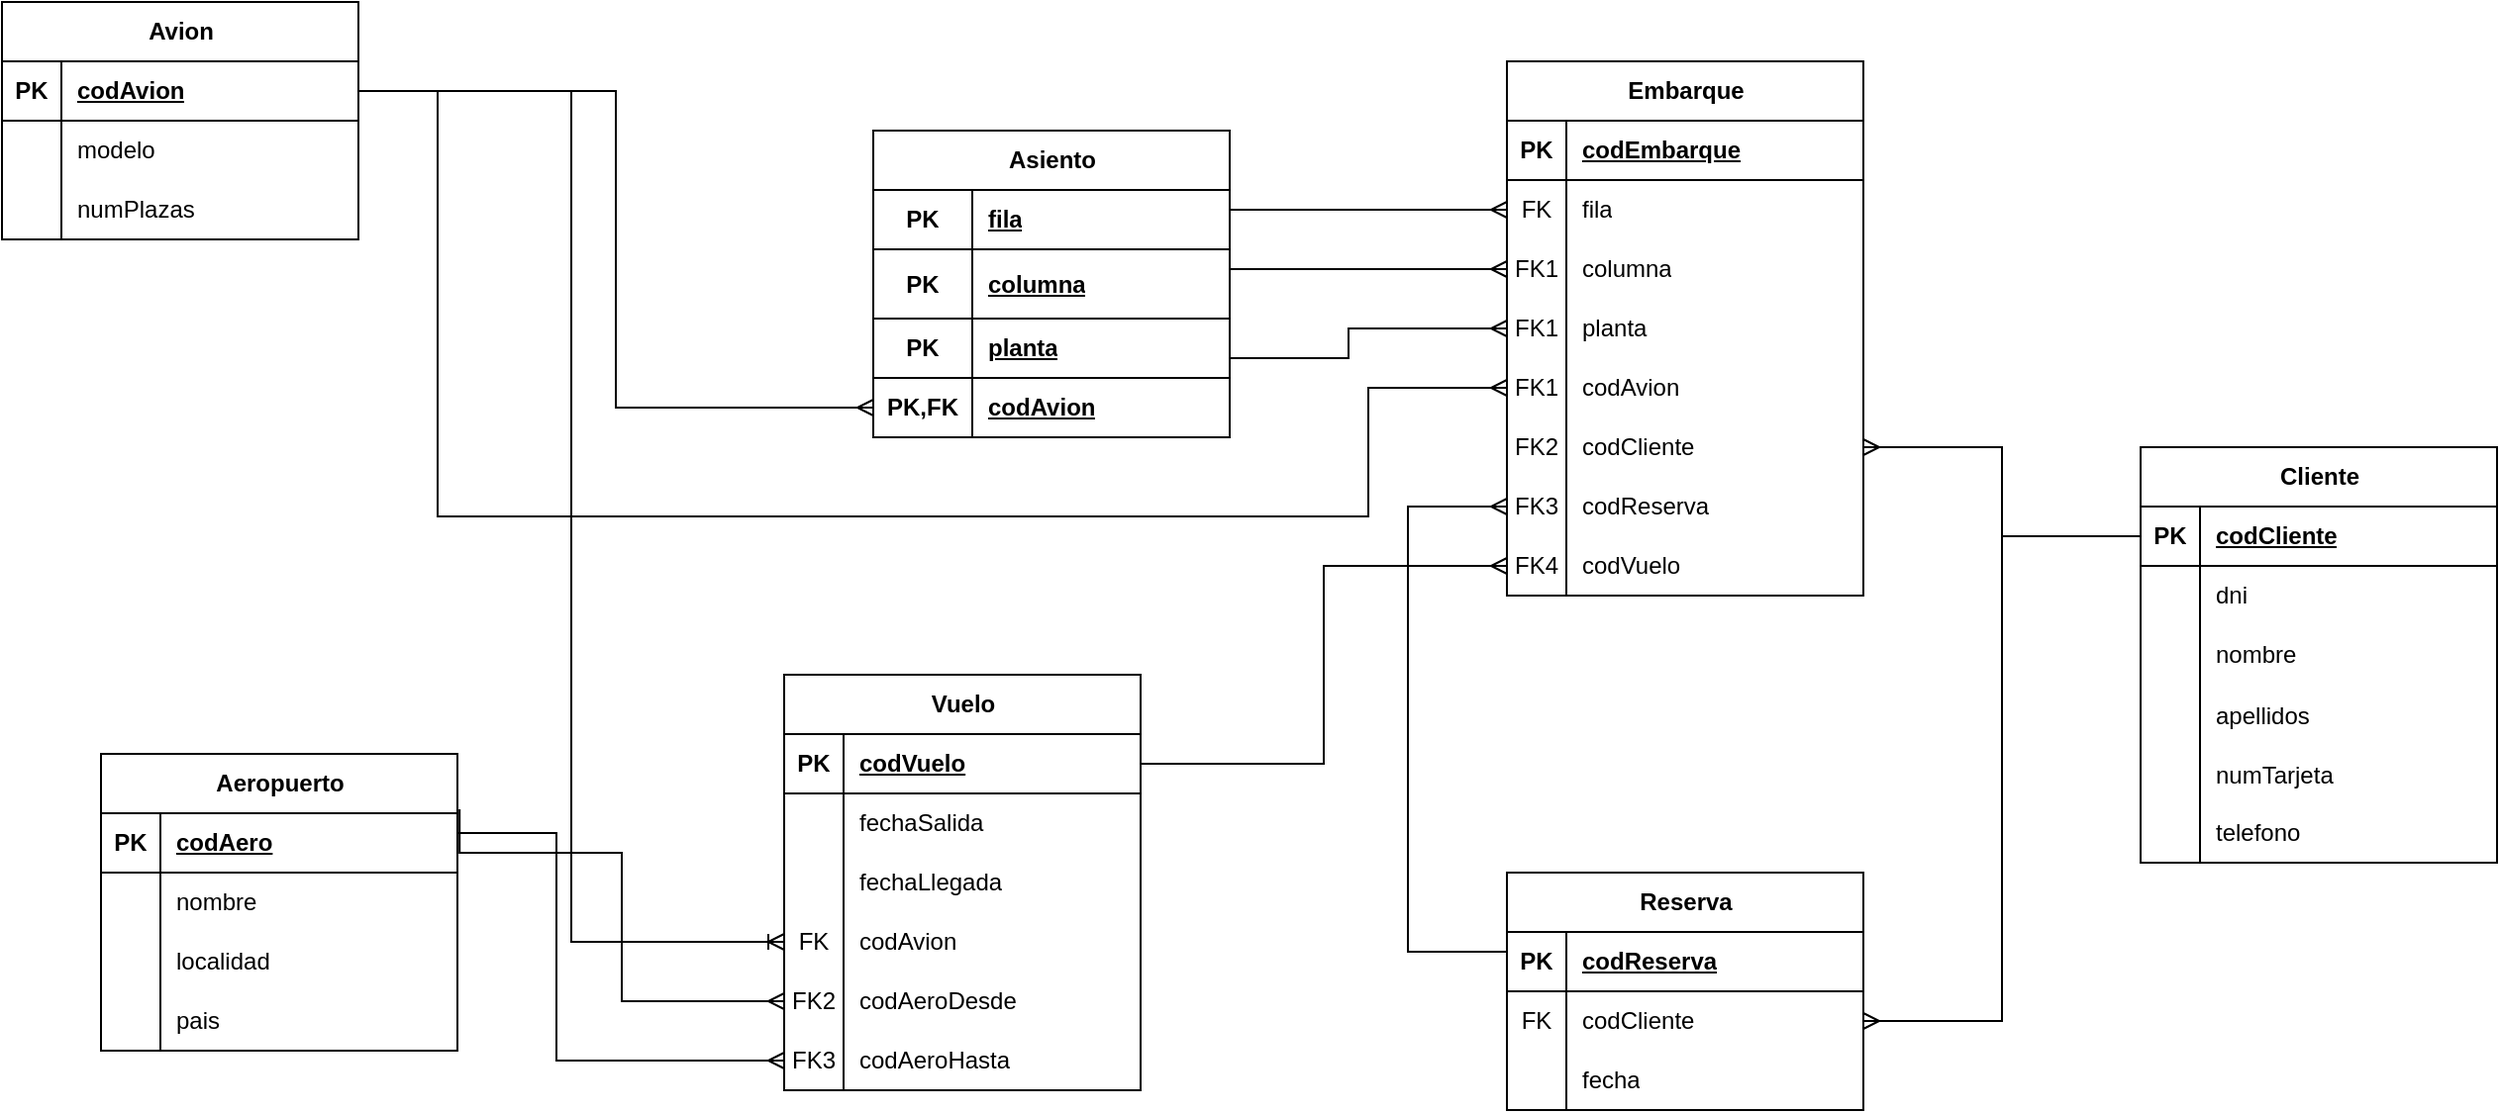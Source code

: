 <mxfile version="22.1.21" type="device">
  <diagram id="R2lEEEUBdFMjLlhIrx00" name="Page-1">
    <mxGraphModel dx="1434" dy="884" grid="1" gridSize="10" guides="1" tooltips="1" connect="1" arrows="1" fold="1" page="1" pageScale="1" pageWidth="850" pageHeight="1100" math="0" shadow="0" extFonts="Permanent Marker^https://fonts.googleapis.com/css?family=Permanent+Marker">
      <root>
        <mxCell id="0" />
        <mxCell id="1" parent="0" />
        <mxCell id="_jDrrv5ACnxJW3RWWYID-1" value="Avion" style="shape=table;startSize=30;container=1;collapsible=1;childLayout=tableLayout;fixedRows=1;rowLines=0;fontStyle=1;align=center;resizeLast=1;html=1;" parent="1" vertex="1">
          <mxGeometry x="30" y="80" width="180" height="120" as="geometry" />
        </mxCell>
        <mxCell id="_jDrrv5ACnxJW3RWWYID-2" value="" style="shape=tableRow;horizontal=0;startSize=0;swimlaneHead=0;swimlaneBody=0;fillColor=none;collapsible=0;dropTarget=0;points=[[0,0.5],[1,0.5]];portConstraint=eastwest;top=0;left=0;right=0;bottom=1;" parent="_jDrrv5ACnxJW3RWWYID-1" vertex="1">
          <mxGeometry y="30" width="180" height="30" as="geometry" />
        </mxCell>
        <mxCell id="_jDrrv5ACnxJW3RWWYID-3" value="PK" style="shape=partialRectangle;connectable=0;fillColor=none;top=0;left=0;bottom=0;right=0;fontStyle=1;overflow=hidden;whiteSpace=wrap;html=1;" parent="_jDrrv5ACnxJW3RWWYID-2" vertex="1">
          <mxGeometry width="30" height="30" as="geometry">
            <mxRectangle width="30" height="30" as="alternateBounds" />
          </mxGeometry>
        </mxCell>
        <mxCell id="_jDrrv5ACnxJW3RWWYID-4" value="codAvion" style="shape=partialRectangle;connectable=0;fillColor=none;top=0;left=0;bottom=0;right=0;align=left;spacingLeft=6;fontStyle=5;overflow=hidden;whiteSpace=wrap;html=1;" parent="_jDrrv5ACnxJW3RWWYID-2" vertex="1">
          <mxGeometry x="30" width="150" height="30" as="geometry">
            <mxRectangle width="150" height="30" as="alternateBounds" />
          </mxGeometry>
        </mxCell>
        <mxCell id="_jDrrv5ACnxJW3RWWYID-5" value="" style="shape=tableRow;horizontal=0;startSize=0;swimlaneHead=0;swimlaneBody=0;fillColor=none;collapsible=0;dropTarget=0;points=[[0,0.5],[1,0.5]];portConstraint=eastwest;top=0;left=0;right=0;bottom=0;" parent="_jDrrv5ACnxJW3RWWYID-1" vertex="1">
          <mxGeometry y="60" width="180" height="30" as="geometry" />
        </mxCell>
        <mxCell id="_jDrrv5ACnxJW3RWWYID-6" value="" style="shape=partialRectangle;connectable=0;fillColor=none;top=0;left=0;bottom=0;right=0;editable=1;overflow=hidden;whiteSpace=wrap;html=1;" parent="_jDrrv5ACnxJW3RWWYID-5" vertex="1">
          <mxGeometry width="30" height="30" as="geometry">
            <mxRectangle width="30" height="30" as="alternateBounds" />
          </mxGeometry>
        </mxCell>
        <mxCell id="_jDrrv5ACnxJW3RWWYID-7" value="modelo" style="shape=partialRectangle;connectable=0;fillColor=none;top=0;left=0;bottom=0;right=0;align=left;spacingLeft=6;overflow=hidden;whiteSpace=wrap;html=1;" parent="_jDrrv5ACnxJW3RWWYID-5" vertex="1">
          <mxGeometry x="30" width="150" height="30" as="geometry">
            <mxRectangle width="150" height="30" as="alternateBounds" />
          </mxGeometry>
        </mxCell>
        <mxCell id="_jDrrv5ACnxJW3RWWYID-8" value="" style="shape=tableRow;horizontal=0;startSize=0;swimlaneHead=0;swimlaneBody=0;fillColor=none;collapsible=0;dropTarget=0;points=[[0,0.5],[1,0.5]];portConstraint=eastwest;top=0;left=0;right=0;bottom=0;" parent="_jDrrv5ACnxJW3RWWYID-1" vertex="1">
          <mxGeometry y="90" width="180" height="30" as="geometry" />
        </mxCell>
        <mxCell id="_jDrrv5ACnxJW3RWWYID-9" value="" style="shape=partialRectangle;connectable=0;fillColor=none;top=0;left=0;bottom=0;right=0;editable=1;overflow=hidden;whiteSpace=wrap;html=1;" parent="_jDrrv5ACnxJW3RWWYID-8" vertex="1">
          <mxGeometry width="30" height="30" as="geometry">
            <mxRectangle width="30" height="30" as="alternateBounds" />
          </mxGeometry>
        </mxCell>
        <mxCell id="_jDrrv5ACnxJW3RWWYID-10" value="numPlazas" style="shape=partialRectangle;connectable=0;fillColor=none;top=0;left=0;bottom=0;right=0;align=left;spacingLeft=6;overflow=hidden;whiteSpace=wrap;html=1;" parent="_jDrrv5ACnxJW3RWWYID-8" vertex="1">
          <mxGeometry x="30" width="150" height="30" as="geometry">
            <mxRectangle width="150" height="30" as="alternateBounds" />
          </mxGeometry>
        </mxCell>
        <mxCell id="_jDrrv5ACnxJW3RWWYID-14" value="Asiento" style="shape=table;startSize=30;container=1;collapsible=1;childLayout=tableLayout;fixedRows=1;rowLines=0;fontStyle=1;align=center;resizeLast=1;html=1;" parent="1" vertex="1">
          <mxGeometry x="470" y="145" width="180" height="155" as="geometry" />
        </mxCell>
        <mxCell id="_jDrrv5ACnxJW3RWWYID-15" value="" style="shape=tableRow;horizontal=0;startSize=0;swimlaneHead=0;swimlaneBody=0;fillColor=none;collapsible=0;dropTarget=0;points=[[0,0.5],[1,0.5]];portConstraint=eastwest;top=0;left=0;right=0;bottom=1;" parent="_jDrrv5ACnxJW3RWWYID-14" vertex="1">
          <mxGeometry y="30" width="180" height="30" as="geometry" />
        </mxCell>
        <mxCell id="_jDrrv5ACnxJW3RWWYID-16" value="PK" style="shape=partialRectangle;connectable=0;fillColor=none;top=0;left=0;bottom=0;right=0;fontStyle=1;overflow=hidden;whiteSpace=wrap;html=1;" parent="_jDrrv5ACnxJW3RWWYID-15" vertex="1">
          <mxGeometry width="50" height="30" as="geometry">
            <mxRectangle width="50" height="30" as="alternateBounds" />
          </mxGeometry>
        </mxCell>
        <mxCell id="_jDrrv5ACnxJW3RWWYID-17" value="fila" style="shape=partialRectangle;connectable=0;fillColor=none;top=0;left=0;bottom=0;right=0;align=left;spacingLeft=6;fontStyle=5;overflow=hidden;whiteSpace=wrap;html=1;" parent="_jDrrv5ACnxJW3RWWYID-15" vertex="1">
          <mxGeometry x="50" width="130" height="30" as="geometry">
            <mxRectangle width="130" height="30" as="alternateBounds" />
          </mxGeometry>
        </mxCell>
        <mxCell id="_jDrrv5ACnxJW3RWWYID-27" value="" style="shape=tableRow;horizontal=0;startSize=0;swimlaneHead=0;swimlaneBody=0;fillColor=none;collapsible=0;dropTarget=0;points=[[0,0.5],[1,0.5]];portConstraint=eastwest;top=0;left=0;right=0;bottom=1;" parent="_jDrrv5ACnxJW3RWWYID-14" vertex="1">
          <mxGeometry y="60" width="180" height="35" as="geometry" />
        </mxCell>
        <mxCell id="_jDrrv5ACnxJW3RWWYID-28" value="PK" style="shape=partialRectangle;connectable=0;fillColor=none;top=0;left=0;bottom=0;right=0;fontStyle=1;overflow=hidden;whiteSpace=wrap;html=1;" parent="_jDrrv5ACnxJW3RWWYID-27" vertex="1">
          <mxGeometry width="50" height="35" as="geometry">
            <mxRectangle width="50" height="35" as="alternateBounds" />
          </mxGeometry>
        </mxCell>
        <mxCell id="_jDrrv5ACnxJW3RWWYID-29" value="columna" style="shape=partialRectangle;connectable=0;fillColor=none;top=0;left=0;bottom=0;right=0;align=left;spacingLeft=6;fontStyle=5;overflow=hidden;whiteSpace=wrap;html=1;" parent="_jDrrv5ACnxJW3RWWYID-27" vertex="1">
          <mxGeometry x="50" width="130" height="35" as="geometry">
            <mxRectangle width="130" height="35" as="alternateBounds" />
          </mxGeometry>
        </mxCell>
        <mxCell id="_jDrrv5ACnxJW3RWWYID-30" value="" style="shape=tableRow;horizontal=0;startSize=0;swimlaneHead=0;swimlaneBody=0;fillColor=none;collapsible=0;dropTarget=0;points=[[0,0.5],[1,0.5]];portConstraint=eastwest;top=0;left=0;right=0;bottom=1;" parent="_jDrrv5ACnxJW3RWWYID-14" vertex="1">
          <mxGeometry y="95" width="180" height="30" as="geometry" />
        </mxCell>
        <mxCell id="_jDrrv5ACnxJW3RWWYID-31" value="PK" style="shape=partialRectangle;connectable=0;fillColor=none;top=0;left=0;bottom=0;right=0;fontStyle=1;overflow=hidden;whiteSpace=wrap;html=1;" parent="_jDrrv5ACnxJW3RWWYID-30" vertex="1">
          <mxGeometry width="50" height="30" as="geometry">
            <mxRectangle width="50" height="30" as="alternateBounds" />
          </mxGeometry>
        </mxCell>
        <mxCell id="_jDrrv5ACnxJW3RWWYID-32" value="planta" style="shape=partialRectangle;connectable=0;fillColor=none;top=0;left=0;bottom=0;right=0;align=left;spacingLeft=6;fontStyle=5;overflow=hidden;whiteSpace=wrap;html=1;" parent="_jDrrv5ACnxJW3RWWYID-30" vertex="1">
          <mxGeometry x="50" width="130" height="30" as="geometry">
            <mxRectangle width="130" height="30" as="alternateBounds" />
          </mxGeometry>
        </mxCell>
        <mxCell id="_jDrrv5ACnxJW3RWWYID-33" value="" style="shape=tableRow;horizontal=0;startSize=0;swimlaneHead=0;swimlaneBody=0;fillColor=none;collapsible=0;dropTarget=0;points=[[0,0.5],[1,0.5]];portConstraint=eastwest;top=0;left=0;right=0;bottom=0;" parent="_jDrrv5ACnxJW3RWWYID-14" vertex="1">
          <mxGeometry y="125" width="180" height="30" as="geometry" />
        </mxCell>
        <mxCell id="_jDrrv5ACnxJW3RWWYID-34" value="&lt;b&gt;PK,FK&lt;/b&gt;" style="shape=partialRectangle;connectable=0;fillColor=none;top=0;left=0;bottom=0;right=0;fontStyle=0;overflow=hidden;whiteSpace=wrap;html=1;" parent="_jDrrv5ACnxJW3RWWYID-33" vertex="1">
          <mxGeometry width="50" height="30" as="geometry">
            <mxRectangle width="50" height="30" as="alternateBounds" />
          </mxGeometry>
        </mxCell>
        <mxCell id="_jDrrv5ACnxJW3RWWYID-35" value="&lt;b&gt;&lt;u&gt;codAvion&lt;/u&gt;&lt;/b&gt;" style="shape=partialRectangle;connectable=0;fillColor=none;top=0;left=0;bottom=0;right=0;align=left;spacingLeft=6;fontStyle=0;overflow=hidden;whiteSpace=wrap;html=1;" parent="_jDrrv5ACnxJW3RWWYID-33" vertex="1">
          <mxGeometry x="50" width="130" height="30" as="geometry">
            <mxRectangle width="130" height="30" as="alternateBounds" />
          </mxGeometry>
        </mxCell>
        <mxCell id="_jDrrv5ACnxJW3RWWYID-36" value="" style="edgeStyle=orthogonalEdgeStyle;fontSize=12;html=1;endArrow=ERmany;rounded=0;entryX=0;entryY=0.5;entryDx=0;entryDy=0;endFill=0;" parent="1" source="_jDrrv5ACnxJW3RWWYID-2" target="_jDrrv5ACnxJW3RWWYID-33" edge="1">
          <mxGeometry width="100" height="100" relative="1" as="geometry">
            <mxPoint x="280" y="330" as="sourcePoint" />
            <mxPoint x="380" y="230" as="targetPoint" />
          </mxGeometry>
        </mxCell>
        <mxCell id="_jDrrv5ACnxJW3RWWYID-37" value="Embarque" style="shape=table;startSize=30;container=1;collapsible=1;childLayout=tableLayout;fixedRows=1;rowLines=0;fontStyle=1;align=center;resizeLast=1;html=1;" parent="1" vertex="1">
          <mxGeometry x="790" y="110" width="180" height="270" as="geometry" />
        </mxCell>
        <mxCell id="_jDrrv5ACnxJW3RWWYID-38" value="" style="shape=tableRow;horizontal=0;startSize=0;swimlaneHead=0;swimlaneBody=0;fillColor=none;collapsible=0;dropTarget=0;points=[[0,0.5],[1,0.5]];portConstraint=eastwest;top=0;left=0;right=0;bottom=1;" parent="_jDrrv5ACnxJW3RWWYID-37" vertex="1">
          <mxGeometry y="30" width="180" height="30" as="geometry" />
        </mxCell>
        <mxCell id="_jDrrv5ACnxJW3RWWYID-39" value="PK" style="shape=partialRectangle;connectable=0;fillColor=none;top=0;left=0;bottom=0;right=0;fontStyle=1;overflow=hidden;whiteSpace=wrap;html=1;" parent="_jDrrv5ACnxJW3RWWYID-38" vertex="1">
          <mxGeometry width="30" height="30" as="geometry">
            <mxRectangle width="30" height="30" as="alternateBounds" />
          </mxGeometry>
        </mxCell>
        <mxCell id="_jDrrv5ACnxJW3RWWYID-40" value="codEmbarque" style="shape=partialRectangle;connectable=0;fillColor=none;top=0;left=0;bottom=0;right=0;align=left;spacingLeft=6;fontStyle=5;overflow=hidden;whiteSpace=wrap;html=1;" parent="_jDrrv5ACnxJW3RWWYID-38" vertex="1">
          <mxGeometry x="30" width="150" height="30" as="geometry">
            <mxRectangle width="150" height="30" as="alternateBounds" />
          </mxGeometry>
        </mxCell>
        <mxCell id="_jDrrv5ACnxJW3RWWYID-50" value="" style="shape=tableRow;horizontal=0;startSize=0;swimlaneHead=0;swimlaneBody=0;fillColor=none;collapsible=0;dropTarget=0;points=[[0,0.5],[1,0.5]];portConstraint=eastwest;top=0;left=0;right=0;bottom=0;" parent="_jDrrv5ACnxJW3RWWYID-37" vertex="1">
          <mxGeometry y="60" width="180" height="30" as="geometry" />
        </mxCell>
        <mxCell id="_jDrrv5ACnxJW3RWWYID-51" value="FK" style="shape=partialRectangle;connectable=0;fillColor=none;top=0;left=0;bottom=0;right=0;fontStyle=0;overflow=hidden;whiteSpace=wrap;html=1;" parent="_jDrrv5ACnxJW3RWWYID-50" vertex="1">
          <mxGeometry width="30" height="30" as="geometry">
            <mxRectangle width="30" height="30" as="alternateBounds" />
          </mxGeometry>
        </mxCell>
        <mxCell id="_jDrrv5ACnxJW3RWWYID-52" value="fila" style="shape=partialRectangle;connectable=0;fillColor=none;top=0;left=0;bottom=0;right=0;align=left;spacingLeft=6;fontStyle=0;overflow=hidden;whiteSpace=wrap;html=1;" parent="_jDrrv5ACnxJW3RWWYID-50" vertex="1">
          <mxGeometry x="30" width="150" height="30" as="geometry">
            <mxRectangle width="150" height="30" as="alternateBounds" />
          </mxGeometry>
        </mxCell>
        <mxCell id="_jDrrv5ACnxJW3RWWYID-53" value="" style="shape=tableRow;horizontal=0;startSize=0;swimlaneHead=0;swimlaneBody=0;fillColor=none;collapsible=0;dropTarget=0;points=[[0,0.5],[1,0.5]];portConstraint=eastwest;top=0;left=0;right=0;bottom=0;" parent="_jDrrv5ACnxJW3RWWYID-37" vertex="1">
          <mxGeometry y="90" width="180" height="30" as="geometry" />
        </mxCell>
        <mxCell id="_jDrrv5ACnxJW3RWWYID-54" value="FK1" style="shape=partialRectangle;connectable=0;fillColor=none;top=0;left=0;bottom=0;right=0;fontStyle=0;overflow=hidden;whiteSpace=wrap;html=1;" parent="_jDrrv5ACnxJW3RWWYID-53" vertex="1">
          <mxGeometry width="30" height="30" as="geometry">
            <mxRectangle width="30" height="30" as="alternateBounds" />
          </mxGeometry>
        </mxCell>
        <mxCell id="_jDrrv5ACnxJW3RWWYID-55" value="columna" style="shape=partialRectangle;connectable=0;fillColor=none;top=0;left=0;bottom=0;right=0;align=left;spacingLeft=6;fontStyle=0;overflow=hidden;whiteSpace=wrap;html=1;" parent="_jDrrv5ACnxJW3RWWYID-53" vertex="1">
          <mxGeometry x="30" width="150" height="30" as="geometry">
            <mxRectangle width="150" height="30" as="alternateBounds" />
          </mxGeometry>
        </mxCell>
        <mxCell id="_jDrrv5ACnxJW3RWWYID-56" value="" style="shape=tableRow;horizontal=0;startSize=0;swimlaneHead=0;swimlaneBody=0;fillColor=none;collapsible=0;dropTarget=0;points=[[0,0.5],[1,0.5]];portConstraint=eastwest;top=0;left=0;right=0;bottom=0;" parent="_jDrrv5ACnxJW3RWWYID-37" vertex="1">
          <mxGeometry y="120" width="180" height="30" as="geometry" />
        </mxCell>
        <mxCell id="_jDrrv5ACnxJW3RWWYID-57" value="FK1" style="shape=partialRectangle;connectable=0;fillColor=none;top=0;left=0;bottom=0;right=0;fontStyle=0;overflow=hidden;whiteSpace=wrap;html=1;" parent="_jDrrv5ACnxJW3RWWYID-56" vertex="1">
          <mxGeometry width="30" height="30" as="geometry">
            <mxRectangle width="30" height="30" as="alternateBounds" />
          </mxGeometry>
        </mxCell>
        <mxCell id="_jDrrv5ACnxJW3RWWYID-58" value="planta" style="shape=partialRectangle;connectable=0;fillColor=none;top=0;left=0;bottom=0;right=0;align=left;spacingLeft=6;fontStyle=0;overflow=hidden;whiteSpace=wrap;html=1;" parent="_jDrrv5ACnxJW3RWWYID-56" vertex="1">
          <mxGeometry x="30" width="150" height="30" as="geometry">
            <mxRectangle width="150" height="30" as="alternateBounds" />
          </mxGeometry>
        </mxCell>
        <mxCell id="4VWFSMEAi4934-9jw97--1" value="" style="shape=tableRow;horizontal=0;startSize=0;swimlaneHead=0;swimlaneBody=0;fillColor=none;collapsible=0;dropTarget=0;points=[[0,0.5],[1,0.5]];portConstraint=eastwest;top=0;left=0;right=0;bottom=0;" vertex="1" parent="_jDrrv5ACnxJW3RWWYID-37">
          <mxGeometry y="150" width="180" height="30" as="geometry" />
        </mxCell>
        <mxCell id="4VWFSMEAi4934-9jw97--2" value="FK1" style="shape=partialRectangle;connectable=0;fillColor=none;top=0;left=0;bottom=0;right=0;fontStyle=0;overflow=hidden;whiteSpace=wrap;html=1;" vertex="1" parent="4VWFSMEAi4934-9jw97--1">
          <mxGeometry width="30" height="30" as="geometry">
            <mxRectangle width="30" height="30" as="alternateBounds" />
          </mxGeometry>
        </mxCell>
        <mxCell id="4VWFSMEAi4934-9jw97--3" value="codAvion" style="shape=partialRectangle;connectable=0;fillColor=none;top=0;left=0;bottom=0;right=0;align=left;spacingLeft=6;fontStyle=0;overflow=hidden;whiteSpace=wrap;html=1;" vertex="1" parent="4VWFSMEAi4934-9jw97--1">
          <mxGeometry x="30" width="150" height="30" as="geometry">
            <mxRectangle width="150" height="30" as="alternateBounds" />
          </mxGeometry>
        </mxCell>
        <mxCell id="_jDrrv5ACnxJW3RWWYID-81" value="" style="shape=tableRow;horizontal=0;startSize=0;swimlaneHead=0;swimlaneBody=0;fillColor=none;collapsible=0;dropTarget=0;points=[[0,0.5],[1,0.5]];portConstraint=eastwest;top=0;left=0;right=0;bottom=0;" parent="_jDrrv5ACnxJW3RWWYID-37" vertex="1">
          <mxGeometry y="180" width="180" height="30" as="geometry" />
        </mxCell>
        <mxCell id="_jDrrv5ACnxJW3RWWYID-82" value="FK2" style="shape=partialRectangle;connectable=0;fillColor=none;top=0;left=0;bottom=0;right=0;fontStyle=0;overflow=hidden;whiteSpace=wrap;html=1;" parent="_jDrrv5ACnxJW3RWWYID-81" vertex="1">
          <mxGeometry width="30" height="30" as="geometry">
            <mxRectangle width="30" height="30" as="alternateBounds" />
          </mxGeometry>
        </mxCell>
        <mxCell id="_jDrrv5ACnxJW3RWWYID-83" value="codCliente" style="shape=partialRectangle;connectable=0;fillColor=none;top=0;left=0;bottom=0;right=0;align=left;spacingLeft=6;fontStyle=0;overflow=hidden;whiteSpace=wrap;html=1;" parent="_jDrrv5ACnxJW3RWWYID-81" vertex="1">
          <mxGeometry x="30" width="150" height="30" as="geometry">
            <mxRectangle width="150" height="30" as="alternateBounds" />
          </mxGeometry>
        </mxCell>
        <mxCell id="_jDrrv5ACnxJW3RWWYID-105" value="" style="shape=tableRow;horizontal=0;startSize=0;swimlaneHead=0;swimlaneBody=0;fillColor=none;collapsible=0;dropTarget=0;points=[[0,0.5],[1,0.5]];portConstraint=eastwest;top=0;left=0;right=0;bottom=0;" parent="_jDrrv5ACnxJW3RWWYID-37" vertex="1">
          <mxGeometry y="210" width="180" height="30" as="geometry" />
        </mxCell>
        <mxCell id="_jDrrv5ACnxJW3RWWYID-106" value="FK3" style="shape=partialRectangle;connectable=0;fillColor=none;top=0;left=0;bottom=0;right=0;fontStyle=0;overflow=hidden;whiteSpace=wrap;html=1;" parent="_jDrrv5ACnxJW3RWWYID-105" vertex="1">
          <mxGeometry width="30" height="30" as="geometry">
            <mxRectangle width="30" height="30" as="alternateBounds" />
          </mxGeometry>
        </mxCell>
        <mxCell id="_jDrrv5ACnxJW3RWWYID-107" value="codReserva" style="shape=partialRectangle;connectable=0;fillColor=none;top=0;left=0;bottom=0;right=0;align=left;spacingLeft=6;fontStyle=0;overflow=hidden;whiteSpace=wrap;html=1;" parent="_jDrrv5ACnxJW3RWWYID-105" vertex="1">
          <mxGeometry x="30" width="150" height="30" as="geometry">
            <mxRectangle width="150" height="30" as="alternateBounds" />
          </mxGeometry>
        </mxCell>
        <mxCell id="_jDrrv5ACnxJW3RWWYID-122" value="" style="shape=tableRow;horizontal=0;startSize=0;swimlaneHead=0;swimlaneBody=0;fillColor=none;collapsible=0;dropTarget=0;points=[[0,0.5],[1,0.5]];portConstraint=eastwest;top=0;left=0;right=0;bottom=0;" parent="_jDrrv5ACnxJW3RWWYID-37" vertex="1">
          <mxGeometry y="240" width="180" height="30" as="geometry" />
        </mxCell>
        <mxCell id="_jDrrv5ACnxJW3RWWYID-123" value="FK4" style="shape=partialRectangle;connectable=0;fillColor=none;top=0;left=0;bottom=0;right=0;fontStyle=0;overflow=hidden;whiteSpace=wrap;html=1;" parent="_jDrrv5ACnxJW3RWWYID-122" vertex="1">
          <mxGeometry width="30" height="30" as="geometry">
            <mxRectangle width="30" height="30" as="alternateBounds" />
          </mxGeometry>
        </mxCell>
        <mxCell id="_jDrrv5ACnxJW3RWWYID-124" value="codVuelo" style="shape=partialRectangle;connectable=0;fillColor=none;top=0;left=0;bottom=0;right=0;align=left;spacingLeft=6;fontStyle=0;overflow=hidden;whiteSpace=wrap;html=1;" parent="_jDrrv5ACnxJW3RWWYID-122" vertex="1">
          <mxGeometry x="30" width="150" height="30" as="geometry">
            <mxRectangle width="150" height="30" as="alternateBounds" />
          </mxGeometry>
        </mxCell>
        <mxCell id="_jDrrv5ACnxJW3RWWYID-61" value="" style="edgeStyle=orthogonalEdgeStyle;fontSize=12;html=1;endArrow=ERmany;rounded=0;entryX=0;entryY=0.5;entryDx=0;entryDy=0;exitX=1;exitY=0.5;exitDx=0;exitDy=0;endFill=0;" parent="1" source="_jDrrv5ACnxJW3RWWYID-30" target="_jDrrv5ACnxJW3RWWYID-56" edge="1">
          <mxGeometry width="100" height="100" relative="1" as="geometry">
            <mxPoint x="660" y="330" as="sourcePoint" />
            <mxPoint x="760" y="230" as="targetPoint" />
            <Array as="points">
              <mxPoint x="650" y="260" />
              <mxPoint x="710" y="260" />
              <mxPoint x="710" y="245" />
            </Array>
          </mxGeometry>
        </mxCell>
        <mxCell id="_jDrrv5ACnxJW3RWWYID-62" value="Cliente" style="shape=table;startSize=30;container=1;collapsible=1;childLayout=tableLayout;fixedRows=1;rowLines=0;fontStyle=1;align=center;resizeLast=1;html=1;" parent="1" vertex="1">
          <mxGeometry x="1110" y="305" width="180" height="210" as="geometry" />
        </mxCell>
        <mxCell id="_jDrrv5ACnxJW3RWWYID-63" value="" style="shape=tableRow;horizontal=0;startSize=0;swimlaneHead=0;swimlaneBody=0;fillColor=none;collapsible=0;dropTarget=0;points=[[0,0.5],[1,0.5]];portConstraint=eastwest;top=0;left=0;right=0;bottom=1;" parent="_jDrrv5ACnxJW3RWWYID-62" vertex="1">
          <mxGeometry y="30" width="180" height="30" as="geometry" />
        </mxCell>
        <mxCell id="_jDrrv5ACnxJW3RWWYID-64" value="PK" style="shape=partialRectangle;connectable=0;fillColor=none;top=0;left=0;bottom=0;right=0;fontStyle=1;overflow=hidden;whiteSpace=wrap;html=1;" parent="_jDrrv5ACnxJW3RWWYID-63" vertex="1">
          <mxGeometry width="30" height="30" as="geometry">
            <mxRectangle width="30" height="30" as="alternateBounds" />
          </mxGeometry>
        </mxCell>
        <mxCell id="_jDrrv5ACnxJW3RWWYID-65" value="codCliente" style="shape=partialRectangle;connectable=0;fillColor=none;top=0;left=0;bottom=0;right=0;align=left;spacingLeft=6;fontStyle=5;overflow=hidden;whiteSpace=wrap;html=1;" parent="_jDrrv5ACnxJW3RWWYID-63" vertex="1">
          <mxGeometry x="30" width="150" height="30" as="geometry">
            <mxRectangle width="150" height="30" as="alternateBounds" />
          </mxGeometry>
        </mxCell>
        <mxCell id="_jDrrv5ACnxJW3RWWYID-66" value="" style="shape=tableRow;horizontal=0;startSize=0;swimlaneHead=0;swimlaneBody=0;fillColor=none;collapsible=0;dropTarget=0;points=[[0,0.5],[1,0.5]];portConstraint=eastwest;top=0;left=0;right=0;bottom=0;" parent="_jDrrv5ACnxJW3RWWYID-62" vertex="1">
          <mxGeometry y="60" width="180" height="30" as="geometry" />
        </mxCell>
        <mxCell id="_jDrrv5ACnxJW3RWWYID-67" value="" style="shape=partialRectangle;connectable=0;fillColor=none;top=0;left=0;bottom=0;right=0;editable=1;overflow=hidden;whiteSpace=wrap;html=1;" parent="_jDrrv5ACnxJW3RWWYID-66" vertex="1">
          <mxGeometry width="30" height="30" as="geometry">
            <mxRectangle width="30" height="30" as="alternateBounds" />
          </mxGeometry>
        </mxCell>
        <mxCell id="_jDrrv5ACnxJW3RWWYID-68" value="dni" style="shape=partialRectangle;connectable=0;fillColor=none;top=0;left=0;bottom=0;right=0;align=left;spacingLeft=6;overflow=hidden;whiteSpace=wrap;html=1;" parent="_jDrrv5ACnxJW3RWWYID-66" vertex="1">
          <mxGeometry x="30" width="150" height="30" as="geometry">
            <mxRectangle width="150" height="30" as="alternateBounds" />
          </mxGeometry>
        </mxCell>
        <mxCell id="_jDrrv5ACnxJW3RWWYID-69" value="" style="shape=tableRow;horizontal=0;startSize=0;swimlaneHead=0;swimlaneBody=0;fillColor=none;collapsible=0;dropTarget=0;points=[[0,0.5],[1,0.5]];portConstraint=eastwest;top=0;left=0;right=0;bottom=0;" parent="_jDrrv5ACnxJW3RWWYID-62" vertex="1">
          <mxGeometry y="90" width="180" height="30" as="geometry" />
        </mxCell>
        <mxCell id="_jDrrv5ACnxJW3RWWYID-70" value="" style="shape=partialRectangle;connectable=0;fillColor=none;top=0;left=0;bottom=0;right=0;editable=1;overflow=hidden;whiteSpace=wrap;html=1;" parent="_jDrrv5ACnxJW3RWWYID-69" vertex="1">
          <mxGeometry width="30" height="30" as="geometry">
            <mxRectangle width="30" height="30" as="alternateBounds" />
          </mxGeometry>
        </mxCell>
        <mxCell id="_jDrrv5ACnxJW3RWWYID-71" value="nombre" style="shape=partialRectangle;connectable=0;fillColor=none;top=0;left=0;bottom=0;right=0;align=left;spacingLeft=6;overflow=hidden;whiteSpace=wrap;html=1;" parent="_jDrrv5ACnxJW3RWWYID-69" vertex="1">
          <mxGeometry x="30" width="150" height="30" as="geometry">
            <mxRectangle width="150" height="30" as="alternateBounds" />
          </mxGeometry>
        </mxCell>
        <mxCell id="_jDrrv5ACnxJW3RWWYID-75" value="" style="shape=tableRow;horizontal=0;startSize=0;swimlaneHead=0;swimlaneBody=0;fillColor=none;collapsible=0;dropTarget=0;points=[[0,0.5],[1,0.5]];portConstraint=eastwest;top=0;left=0;right=0;bottom=0;" parent="_jDrrv5ACnxJW3RWWYID-62" vertex="1">
          <mxGeometry y="120" width="180" height="30" as="geometry" />
        </mxCell>
        <mxCell id="_jDrrv5ACnxJW3RWWYID-76" value="" style="shape=partialRectangle;connectable=0;fillColor=none;top=0;left=0;bottom=0;right=0;editable=1;overflow=hidden;" parent="_jDrrv5ACnxJW3RWWYID-75" vertex="1">
          <mxGeometry width="30" height="30" as="geometry">
            <mxRectangle width="30" height="30" as="alternateBounds" />
          </mxGeometry>
        </mxCell>
        <mxCell id="_jDrrv5ACnxJW3RWWYID-77" value="apellidos" style="shape=partialRectangle;connectable=0;fillColor=none;top=0;left=0;bottom=0;right=0;align=left;spacingLeft=6;overflow=hidden;" parent="_jDrrv5ACnxJW3RWWYID-75" vertex="1">
          <mxGeometry x="30" width="150" height="30" as="geometry">
            <mxRectangle width="150" height="30" as="alternateBounds" />
          </mxGeometry>
        </mxCell>
        <mxCell id="_jDrrv5ACnxJW3RWWYID-78" value="" style="shape=tableRow;horizontal=0;startSize=0;swimlaneHead=0;swimlaneBody=0;fillColor=none;collapsible=0;dropTarget=0;points=[[0,0.5],[1,0.5]];portConstraint=eastwest;top=0;left=0;right=0;bottom=0;" parent="_jDrrv5ACnxJW3RWWYID-62" vertex="1">
          <mxGeometry y="150" width="180" height="30" as="geometry" />
        </mxCell>
        <mxCell id="_jDrrv5ACnxJW3RWWYID-79" value="" style="shape=partialRectangle;connectable=0;fillColor=none;top=0;left=0;bottom=0;right=0;editable=1;overflow=hidden;" parent="_jDrrv5ACnxJW3RWWYID-78" vertex="1">
          <mxGeometry width="30" height="30" as="geometry">
            <mxRectangle width="30" height="30" as="alternateBounds" />
          </mxGeometry>
        </mxCell>
        <mxCell id="_jDrrv5ACnxJW3RWWYID-80" value="numTarjeta" style="shape=partialRectangle;connectable=0;fillColor=none;top=0;left=0;bottom=0;right=0;align=left;spacingLeft=6;overflow=hidden;" parent="_jDrrv5ACnxJW3RWWYID-78" vertex="1">
          <mxGeometry x="30" width="150" height="30" as="geometry">
            <mxRectangle width="150" height="30" as="alternateBounds" />
          </mxGeometry>
        </mxCell>
        <mxCell id="_jDrrv5ACnxJW3RWWYID-72" value="" style="shape=tableRow;horizontal=0;startSize=0;swimlaneHead=0;swimlaneBody=0;fillColor=none;collapsible=0;dropTarget=0;points=[[0,0.5],[1,0.5]];portConstraint=eastwest;top=0;left=0;right=0;bottom=0;" parent="_jDrrv5ACnxJW3RWWYID-62" vertex="1">
          <mxGeometry y="180" width="180" height="30" as="geometry" />
        </mxCell>
        <mxCell id="_jDrrv5ACnxJW3RWWYID-73" value="" style="shape=partialRectangle;connectable=0;fillColor=none;top=0;left=0;bottom=0;right=0;editable=1;overflow=hidden;whiteSpace=wrap;html=1;" parent="_jDrrv5ACnxJW3RWWYID-72" vertex="1">
          <mxGeometry width="30" height="30" as="geometry">
            <mxRectangle width="30" height="30" as="alternateBounds" />
          </mxGeometry>
        </mxCell>
        <mxCell id="_jDrrv5ACnxJW3RWWYID-74" value="telefono" style="shape=partialRectangle;connectable=0;fillColor=none;top=0;left=0;bottom=0;right=0;align=left;spacingLeft=6;overflow=hidden;whiteSpace=wrap;html=1;" parent="_jDrrv5ACnxJW3RWWYID-72" vertex="1">
          <mxGeometry x="30" width="150" height="30" as="geometry">
            <mxRectangle width="150" height="30" as="alternateBounds" />
          </mxGeometry>
        </mxCell>
        <mxCell id="_jDrrv5ACnxJW3RWWYID-84" value="" style="edgeStyle=orthogonalEdgeStyle;fontSize=12;html=1;endArrow=ERmany;rounded=0;entryX=1;entryY=0.5;entryDx=0;entryDy=0;exitX=0;exitY=0.5;exitDx=0;exitDy=0;endFill=0;" parent="1" source="_jDrrv5ACnxJW3RWWYID-63" target="_jDrrv5ACnxJW3RWWYID-81" edge="1">
          <mxGeometry width="100" height="100" relative="1" as="geometry">
            <mxPoint x="1100" y="160" as="sourcePoint" />
            <mxPoint x="1030" y="270" as="targetPoint" />
          </mxGeometry>
        </mxCell>
        <mxCell id="_jDrrv5ACnxJW3RWWYID-85" value="Reserva" style="shape=table;startSize=30;container=1;collapsible=1;childLayout=tableLayout;fixedRows=1;rowLines=0;fontStyle=1;align=center;resizeLast=1;html=1;" parent="1" vertex="1">
          <mxGeometry x="790" y="520" width="180" height="120" as="geometry" />
        </mxCell>
        <mxCell id="_jDrrv5ACnxJW3RWWYID-86" value="" style="shape=tableRow;horizontal=0;startSize=0;swimlaneHead=0;swimlaneBody=0;fillColor=none;collapsible=0;dropTarget=0;points=[[0,0.5],[1,0.5]];portConstraint=eastwest;top=0;left=0;right=0;bottom=1;" parent="_jDrrv5ACnxJW3RWWYID-85" vertex="1">
          <mxGeometry y="30" width="180" height="30" as="geometry" />
        </mxCell>
        <mxCell id="_jDrrv5ACnxJW3RWWYID-87" value="PK" style="shape=partialRectangle;connectable=0;fillColor=none;top=0;left=0;bottom=0;right=0;fontStyle=1;overflow=hidden;whiteSpace=wrap;html=1;" parent="_jDrrv5ACnxJW3RWWYID-86" vertex="1">
          <mxGeometry width="30" height="30" as="geometry">
            <mxRectangle width="30" height="30" as="alternateBounds" />
          </mxGeometry>
        </mxCell>
        <mxCell id="_jDrrv5ACnxJW3RWWYID-88" value="codReserva" style="shape=partialRectangle;connectable=0;fillColor=none;top=0;left=0;bottom=0;right=0;align=left;spacingLeft=6;fontStyle=5;overflow=hidden;whiteSpace=wrap;html=1;" parent="_jDrrv5ACnxJW3RWWYID-86" vertex="1">
          <mxGeometry x="30" width="150" height="30" as="geometry">
            <mxRectangle width="150" height="30" as="alternateBounds" />
          </mxGeometry>
        </mxCell>
        <mxCell id="_jDrrv5ACnxJW3RWWYID-98" value="" style="shape=tableRow;horizontal=0;startSize=0;swimlaneHead=0;swimlaneBody=0;fillColor=none;collapsible=0;dropTarget=0;points=[[0,0.5],[1,0.5]];portConstraint=eastwest;top=0;left=0;right=0;bottom=0;" parent="_jDrrv5ACnxJW3RWWYID-85" vertex="1">
          <mxGeometry y="60" width="180" height="30" as="geometry" />
        </mxCell>
        <mxCell id="_jDrrv5ACnxJW3RWWYID-99" value="FK" style="shape=partialRectangle;connectable=0;fillColor=none;top=0;left=0;bottom=0;right=0;fontStyle=0;overflow=hidden;whiteSpace=wrap;html=1;" parent="_jDrrv5ACnxJW3RWWYID-98" vertex="1">
          <mxGeometry width="30" height="30" as="geometry">
            <mxRectangle width="30" height="30" as="alternateBounds" />
          </mxGeometry>
        </mxCell>
        <mxCell id="_jDrrv5ACnxJW3RWWYID-100" value="codCliente" style="shape=partialRectangle;connectable=0;fillColor=none;top=0;left=0;bottom=0;right=0;align=left;spacingLeft=6;fontStyle=0;overflow=hidden;whiteSpace=wrap;html=1;" parent="_jDrrv5ACnxJW3RWWYID-98" vertex="1">
          <mxGeometry x="30" width="150" height="30" as="geometry">
            <mxRectangle width="150" height="30" as="alternateBounds" />
          </mxGeometry>
        </mxCell>
        <mxCell id="_jDrrv5ACnxJW3RWWYID-89" value="" style="shape=tableRow;horizontal=0;startSize=0;swimlaneHead=0;swimlaneBody=0;fillColor=none;collapsible=0;dropTarget=0;points=[[0,0.5],[1,0.5]];portConstraint=eastwest;top=0;left=0;right=0;bottom=0;" parent="_jDrrv5ACnxJW3RWWYID-85" vertex="1">
          <mxGeometry y="90" width="180" height="30" as="geometry" />
        </mxCell>
        <mxCell id="_jDrrv5ACnxJW3RWWYID-90" value="" style="shape=partialRectangle;connectable=0;fillColor=none;top=0;left=0;bottom=0;right=0;editable=1;overflow=hidden;whiteSpace=wrap;html=1;" parent="_jDrrv5ACnxJW3RWWYID-89" vertex="1">
          <mxGeometry width="30" height="30" as="geometry">
            <mxRectangle width="30" height="30" as="alternateBounds" />
          </mxGeometry>
        </mxCell>
        <mxCell id="_jDrrv5ACnxJW3RWWYID-91" value="fecha" style="shape=partialRectangle;connectable=0;fillColor=none;top=0;left=0;bottom=0;right=0;align=left;spacingLeft=6;overflow=hidden;whiteSpace=wrap;html=1;" parent="_jDrrv5ACnxJW3RWWYID-89" vertex="1">
          <mxGeometry x="30" width="150" height="30" as="geometry">
            <mxRectangle width="150" height="30" as="alternateBounds" />
          </mxGeometry>
        </mxCell>
        <mxCell id="_jDrrv5ACnxJW3RWWYID-101" value="" style="edgeStyle=orthogonalEdgeStyle;fontSize=12;html=1;endArrow=ERmany;rounded=0;endFill=0;" parent="1" source="_jDrrv5ACnxJW3RWWYID-63" target="_jDrrv5ACnxJW3RWWYID-98" edge="1">
          <mxGeometry width="100" height="100" relative="1" as="geometry">
            <mxPoint x="990" y="540" as="sourcePoint" />
            <mxPoint x="1090" y="440" as="targetPoint" />
          </mxGeometry>
        </mxCell>
        <mxCell id="_jDrrv5ACnxJW3RWWYID-108" value="" style="edgeStyle=orthogonalEdgeStyle;fontSize=12;html=1;endArrow=ERmany;rounded=0;endFill=0;exitX=0;exitY=0.5;exitDx=0;exitDy=0;" parent="1" source="_jDrrv5ACnxJW3RWWYID-86" target="_jDrrv5ACnxJW3RWWYID-105" edge="1">
          <mxGeometry width="100" height="100" relative="1" as="geometry">
            <mxPoint x="640" y="430" as="sourcePoint" />
            <mxPoint x="740" y="330" as="targetPoint" />
            <Array as="points">
              <mxPoint x="790" y="560" />
              <mxPoint x="740" y="560" />
              <mxPoint x="740" y="335" />
            </Array>
          </mxGeometry>
        </mxCell>
        <mxCell id="_jDrrv5ACnxJW3RWWYID-109" value="Vuelo" style="shape=table;startSize=30;container=1;collapsible=1;childLayout=tableLayout;fixedRows=1;rowLines=0;fontStyle=1;align=center;resizeLast=1;html=1;" parent="1" vertex="1">
          <mxGeometry x="425" y="420" width="180" height="210" as="geometry" />
        </mxCell>
        <mxCell id="_jDrrv5ACnxJW3RWWYID-110" value="" style="shape=tableRow;horizontal=0;startSize=0;swimlaneHead=0;swimlaneBody=0;fillColor=none;collapsible=0;dropTarget=0;points=[[0,0.5],[1,0.5]];portConstraint=eastwest;top=0;left=0;right=0;bottom=1;" parent="_jDrrv5ACnxJW3RWWYID-109" vertex="1">
          <mxGeometry y="30" width="180" height="30" as="geometry" />
        </mxCell>
        <mxCell id="_jDrrv5ACnxJW3RWWYID-111" value="PK" style="shape=partialRectangle;connectable=0;fillColor=none;top=0;left=0;bottom=0;right=0;fontStyle=1;overflow=hidden;whiteSpace=wrap;html=1;" parent="_jDrrv5ACnxJW3RWWYID-110" vertex="1">
          <mxGeometry width="30" height="30" as="geometry">
            <mxRectangle width="30" height="30" as="alternateBounds" />
          </mxGeometry>
        </mxCell>
        <mxCell id="_jDrrv5ACnxJW3RWWYID-112" value="codVuelo" style="shape=partialRectangle;connectable=0;fillColor=none;top=0;left=0;bottom=0;right=0;align=left;spacingLeft=6;fontStyle=5;overflow=hidden;whiteSpace=wrap;html=1;" parent="_jDrrv5ACnxJW3RWWYID-110" vertex="1">
          <mxGeometry x="30" width="150" height="30" as="geometry">
            <mxRectangle width="150" height="30" as="alternateBounds" />
          </mxGeometry>
        </mxCell>
        <mxCell id="_jDrrv5ACnxJW3RWWYID-113" value="" style="shape=tableRow;horizontal=0;startSize=0;swimlaneHead=0;swimlaneBody=0;fillColor=none;collapsible=0;dropTarget=0;points=[[0,0.5],[1,0.5]];portConstraint=eastwest;top=0;left=0;right=0;bottom=0;" parent="_jDrrv5ACnxJW3RWWYID-109" vertex="1">
          <mxGeometry y="60" width="180" height="30" as="geometry" />
        </mxCell>
        <mxCell id="_jDrrv5ACnxJW3RWWYID-114" value="" style="shape=partialRectangle;connectable=0;fillColor=none;top=0;left=0;bottom=0;right=0;editable=1;overflow=hidden;whiteSpace=wrap;html=1;" parent="_jDrrv5ACnxJW3RWWYID-113" vertex="1">
          <mxGeometry width="30" height="30" as="geometry">
            <mxRectangle width="30" height="30" as="alternateBounds" />
          </mxGeometry>
        </mxCell>
        <mxCell id="_jDrrv5ACnxJW3RWWYID-115" value="fechaSalida" style="shape=partialRectangle;connectable=0;fillColor=none;top=0;left=0;bottom=0;right=0;align=left;spacingLeft=6;overflow=hidden;whiteSpace=wrap;html=1;" parent="_jDrrv5ACnxJW3RWWYID-113" vertex="1">
          <mxGeometry x="30" width="150" height="30" as="geometry">
            <mxRectangle width="150" height="30" as="alternateBounds" />
          </mxGeometry>
        </mxCell>
        <mxCell id="_jDrrv5ACnxJW3RWWYID-116" value="" style="shape=tableRow;horizontal=0;startSize=0;swimlaneHead=0;swimlaneBody=0;fillColor=none;collapsible=0;dropTarget=0;points=[[0,0.5],[1,0.5]];portConstraint=eastwest;top=0;left=0;right=0;bottom=0;" parent="_jDrrv5ACnxJW3RWWYID-109" vertex="1">
          <mxGeometry y="90" width="180" height="30" as="geometry" />
        </mxCell>
        <mxCell id="_jDrrv5ACnxJW3RWWYID-117" value="" style="shape=partialRectangle;connectable=0;fillColor=none;top=0;left=0;bottom=0;right=0;editable=1;overflow=hidden;whiteSpace=wrap;html=1;" parent="_jDrrv5ACnxJW3RWWYID-116" vertex="1">
          <mxGeometry width="30" height="30" as="geometry">
            <mxRectangle width="30" height="30" as="alternateBounds" />
          </mxGeometry>
        </mxCell>
        <mxCell id="_jDrrv5ACnxJW3RWWYID-118" value="fechaLlegada" style="shape=partialRectangle;connectable=0;fillColor=none;top=0;left=0;bottom=0;right=0;align=left;spacingLeft=6;overflow=hidden;whiteSpace=wrap;html=1;" parent="_jDrrv5ACnxJW3RWWYID-116" vertex="1">
          <mxGeometry x="30" width="150" height="30" as="geometry">
            <mxRectangle width="150" height="30" as="alternateBounds" />
          </mxGeometry>
        </mxCell>
        <mxCell id="_jDrrv5ACnxJW3RWWYID-129" value="" style="shape=tableRow;horizontal=0;startSize=0;swimlaneHead=0;swimlaneBody=0;fillColor=none;collapsible=0;dropTarget=0;points=[[0,0.5],[1,0.5]];portConstraint=eastwest;top=0;left=0;right=0;bottom=0;" parent="_jDrrv5ACnxJW3RWWYID-109" vertex="1">
          <mxGeometry y="120" width="180" height="30" as="geometry" />
        </mxCell>
        <mxCell id="_jDrrv5ACnxJW3RWWYID-130" value="FK" style="shape=partialRectangle;connectable=0;fillColor=none;top=0;left=0;bottom=0;right=0;fontStyle=0;overflow=hidden;whiteSpace=wrap;html=1;" parent="_jDrrv5ACnxJW3RWWYID-129" vertex="1">
          <mxGeometry width="30" height="30" as="geometry">
            <mxRectangle width="30" height="30" as="alternateBounds" />
          </mxGeometry>
        </mxCell>
        <mxCell id="_jDrrv5ACnxJW3RWWYID-131" value="codAvion" style="shape=partialRectangle;connectable=0;fillColor=none;top=0;left=0;bottom=0;right=0;align=left;spacingLeft=6;fontStyle=0;overflow=hidden;whiteSpace=wrap;html=1;" parent="_jDrrv5ACnxJW3RWWYID-129" vertex="1">
          <mxGeometry x="30" width="150" height="30" as="geometry">
            <mxRectangle width="150" height="30" as="alternateBounds" />
          </mxGeometry>
        </mxCell>
        <mxCell id="_jDrrv5ACnxJW3RWWYID-146" value="" style="shape=tableRow;horizontal=0;startSize=0;swimlaneHead=0;swimlaneBody=0;fillColor=none;collapsible=0;dropTarget=0;points=[[0,0.5],[1,0.5]];portConstraint=eastwest;top=0;left=0;right=0;bottom=0;" parent="_jDrrv5ACnxJW3RWWYID-109" vertex="1">
          <mxGeometry y="150" width="180" height="30" as="geometry" />
        </mxCell>
        <mxCell id="_jDrrv5ACnxJW3RWWYID-147" value="FK2" style="shape=partialRectangle;connectable=0;fillColor=none;top=0;left=0;bottom=0;right=0;fontStyle=0;overflow=hidden;whiteSpace=wrap;html=1;" parent="_jDrrv5ACnxJW3RWWYID-146" vertex="1">
          <mxGeometry width="30" height="30" as="geometry">
            <mxRectangle width="30" height="30" as="alternateBounds" />
          </mxGeometry>
        </mxCell>
        <mxCell id="_jDrrv5ACnxJW3RWWYID-148" value="codAeroDesde" style="shape=partialRectangle;connectable=0;fillColor=none;top=0;left=0;bottom=0;right=0;align=left;spacingLeft=6;fontStyle=0;overflow=hidden;whiteSpace=wrap;html=1;" parent="_jDrrv5ACnxJW3RWWYID-146" vertex="1">
          <mxGeometry x="30" width="150" height="30" as="geometry">
            <mxRectangle width="150" height="30" as="alternateBounds" />
          </mxGeometry>
        </mxCell>
        <mxCell id="_jDrrv5ACnxJW3RWWYID-149" value="" style="shape=tableRow;horizontal=0;startSize=0;swimlaneHead=0;swimlaneBody=0;fillColor=none;collapsible=0;dropTarget=0;points=[[0,0.5],[1,0.5]];portConstraint=eastwest;top=0;left=0;right=0;bottom=0;" parent="_jDrrv5ACnxJW3RWWYID-109" vertex="1">
          <mxGeometry y="180" width="180" height="30" as="geometry" />
        </mxCell>
        <mxCell id="_jDrrv5ACnxJW3RWWYID-150" value="FK3" style="shape=partialRectangle;connectable=0;fillColor=none;top=0;left=0;bottom=0;right=0;fontStyle=0;overflow=hidden;whiteSpace=wrap;html=1;" parent="_jDrrv5ACnxJW3RWWYID-149" vertex="1">
          <mxGeometry width="30" height="30" as="geometry">
            <mxRectangle width="30" height="30" as="alternateBounds" />
          </mxGeometry>
        </mxCell>
        <mxCell id="_jDrrv5ACnxJW3RWWYID-151" value="codAeroHasta" style="shape=partialRectangle;connectable=0;fillColor=none;top=0;left=0;bottom=0;right=0;align=left;spacingLeft=6;fontStyle=0;overflow=hidden;whiteSpace=wrap;html=1;" parent="_jDrrv5ACnxJW3RWWYID-149" vertex="1">
          <mxGeometry x="30" width="150" height="30" as="geometry">
            <mxRectangle width="150" height="30" as="alternateBounds" />
          </mxGeometry>
        </mxCell>
        <mxCell id="_jDrrv5ACnxJW3RWWYID-125" value="" style="edgeStyle=orthogonalEdgeStyle;fontSize=12;html=1;endArrow=none;rounded=0;entryX=1;entryY=0.5;entryDx=0;entryDy=0;endFill=0;startArrow=ERmany;startFill=0;" parent="1" source="_jDrrv5ACnxJW3RWWYID-122" target="_jDrrv5ACnxJW3RWWYID-110" edge="1">
          <mxGeometry width="100" height="100" relative="1" as="geometry">
            <mxPoint x="560" y="550" as="sourcePoint" />
            <mxPoint x="660" y="450" as="targetPoint" />
          </mxGeometry>
        </mxCell>
        <mxCell id="_jDrrv5ACnxJW3RWWYID-132" value="" style="edgeStyle=orthogonalEdgeStyle;fontSize=12;html=1;endArrow=ERoneToMany;rounded=0;entryX=0;entryY=0.5;entryDx=0;entryDy=0;" parent="1" source="_jDrrv5ACnxJW3RWWYID-2" target="_jDrrv5ACnxJW3RWWYID-129" edge="1">
          <mxGeometry width="100" height="100" relative="1" as="geometry">
            <mxPoint x="360" y="390" as="sourcePoint" />
            <mxPoint x="460" y="290" as="targetPoint" />
          </mxGeometry>
        </mxCell>
        <mxCell id="_jDrrv5ACnxJW3RWWYID-133" value="Aeropuerto" style="shape=table;startSize=30;container=1;collapsible=1;childLayout=tableLayout;fixedRows=1;rowLines=0;fontStyle=1;align=center;resizeLast=1;html=1;" parent="1" vertex="1">
          <mxGeometry x="80" y="460" width="180" height="150" as="geometry" />
        </mxCell>
        <mxCell id="_jDrrv5ACnxJW3RWWYID-134" value="" style="shape=tableRow;horizontal=0;startSize=0;swimlaneHead=0;swimlaneBody=0;fillColor=none;collapsible=0;dropTarget=0;points=[[0,0.5],[1,0.5]];portConstraint=eastwest;top=0;left=0;right=0;bottom=1;" parent="_jDrrv5ACnxJW3RWWYID-133" vertex="1">
          <mxGeometry y="30" width="180" height="30" as="geometry" />
        </mxCell>
        <mxCell id="_jDrrv5ACnxJW3RWWYID-135" value="PK" style="shape=partialRectangle;connectable=0;fillColor=none;top=0;left=0;bottom=0;right=0;fontStyle=1;overflow=hidden;whiteSpace=wrap;html=1;" parent="_jDrrv5ACnxJW3RWWYID-134" vertex="1">
          <mxGeometry width="30" height="30" as="geometry">
            <mxRectangle width="30" height="30" as="alternateBounds" />
          </mxGeometry>
        </mxCell>
        <mxCell id="_jDrrv5ACnxJW3RWWYID-136" value="codAero" style="shape=partialRectangle;connectable=0;fillColor=none;top=0;left=0;bottom=0;right=0;align=left;spacingLeft=6;fontStyle=5;overflow=hidden;whiteSpace=wrap;html=1;" parent="_jDrrv5ACnxJW3RWWYID-134" vertex="1">
          <mxGeometry x="30" width="150" height="30" as="geometry">
            <mxRectangle width="150" height="30" as="alternateBounds" />
          </mxGeometry>
        </mxCell>
        <mxCell id="_jDrrv5ACnxJW3RWWYID-137" value="" style="shape=tableRow;horizontal=0;startSize=0;swimlaneHead=0;swimlaneBody=0;fillColor=none;collapsible=0;dropTarget=0;points=[[0,0.5],[1,0.5]];portConstraint=eastwest;top=0;left=0;right=0;bottom=0;" parent="_jDrrv5ACnxJW3RWWYID-133" vertex="1">
          <mxGeometry y="60" width="180" height="30" as="geometry" />
        </mxCell>
        <mxCell id="_jDrrv5ACnxJW3RWWYID-138" value="" style="shape=partialRectangle;connectable=0;fillColor=none;top=0;left=0;bottom=0;right=0;editable=1;overflow=hidden;whiteSpace=wrap;html=1;" parent="_jDrrv5ACnxJW3RWWYID-137" vertex="1">
          <mxGeometry width="30" height="30" as="geometry">
            <mxRectangle width="30" height="30" as="alternateBounds" />
          </mxGeometry>
        </mxCell>
        <mxCell id="_jDrrv5ACnxJW3RWWYID-139" value="nombre" style="shape=partialRectangle;connectable=0;fillColor=none;top=0;left=0;bottom=0;right=0;align=left;spacingLeft=6;overflow=hidden;whiteSpace=wrap;html=1;" parent="_jDrrv5ACnxJW3RWWYID-137" vertex="1">
          <mxGeometry x="30" width="150" height="30" as="geometry">
            <mxRectangle width="150" height="30" as="alternateBounds" />
          </mxGeometry>
        </mxCell>
        <mxCell id="_jDrrv5ACnxJW3RWWYID-140" value="" style="shape=tableRow;horizontal=0;startSize=0;swimlaneHead=0;swimlaneBody=0;fillColor=none;collapsible=0;dropTarget=0;points=[[0,0.5],[1,0.5]];portConstraint=eastwest;top=0;left=0;right=0;bottom=0;" parent="_jDrrv5ACnxJW3RWWYID-133" vertex="1">
          <mxGeometry y="90" width="180" height="30" as="geometry" />
        </mxCell>
        <mxCell id="_jDrrv5ACnxJW3RWWYID-141" value="" style="shape=partialRectangle;connectable=0;fillColor=none;top=0;left=0;bottom=0;right=0;editable=1;overflow=hidden;whiteSpace=wrap;html=1;" parent="_jDrrv5ACnxJW3RWWYID-140" vertex="1">
          <mxGeometry width="30" height="30" as="geometry">
            <mxRectangle width="30" height="30" as="alternateBounds" />
          </mxGeometry>
        </mxCell>
        <mxCell id="_jDrrv5ACnxJW3RWWYID-142" value="localidad" style="shape=partialRectangle;connectable=0;fillColor=none;top=0;left=0;bottom=0;right=0;align=left;spacingLeft=6;overflow=hidden;whiteSpace=wrap;html=1;" parent="_jDrrv5ACnxJW3RWWYID-140" vertex="1">
          <mxGeometry x="30" width="150" height="30" as="geometry">
            <mxRectangle width="150" height="30" as="alternateBounds" />
          </mxGeometry>
        </mxCell>
        <mxCell id="_jDrrv5ACnxJW3RWWYID-143" value="" style="shape=tableRow;horizontal=0;startSize=0;swimlaneHead=0;swimlaneBody=0;fillColor=none;collapsible=0;dropTarget=0;points=[[0,0.5],[1,0.5]];portConstraint=eastwest;top=0;left=0;right=0;bottom=0;" parent="_jDrrv5ACnxJW3RWWYID-133" vertex="1">
          <mxGeometry y="120" width="180" height="30" as="geometry" />
        </mxCell>
        <mxCell id="_jDrrv5ACnxJW3RWWYID-144" value="" style="shape=partialRectangle;connectable=0;fillColor=none;top=0;left=0;bottom=0;right=0;editable=1;overflow=hidden;whiteSpace=wrap;html=1;" parent="_jDrrv5ACnxJW3RWWYID-143" vertex="1">
          <mxGeometry width="30" height="30" as="geometry">
            <mxRectangle width="30" height="30" as="alternateBounds" />
          </mxGeometry>
        </mxCell>
        <mxCell id="_jDrrv5ACnxJW3RWWYID-145" value="pais" style="shape=partialRectangle;connectable=0;fillColor=none;top=0;left=0;bottom=0;right=0;align=left;spacingLeft=6;overflow=hidden;whiteSpace=wrap;html=1;" parent="_jDrrv5ACnxJW3RWWYID-143" vertex="1">
          <mxGeometry x="30" width="150" height="30" as="geometry">
            <mxRectangle width="150" height="30" as="alternateBounds" />
          </mxGeometry>
        </mxCell>
        <mxCell id="_jDrrv5ACnxJW3RWWYID-153" value="" style="fontSize=12;html=1;endArrow=ERmany;rounded=0;entryX=0;entryY=0.5;entryDx=0;entryDy=0;exitX=1.006;exitY=-0.067;exitDx=0;exitDy=0;exitPerimeter=0;edgeStyle=orthogonalEdgeStyle;endFill=0;" parent="1" source="_jDrrv5ACnxJW3RWWYID-134" target="_jDrrv5ACnxJW3RWWYID-146" edge="1">
          <mxGeometry width="100" height="100" relative="1" as="geometry">
            <mxPoint x="240" y="700" as="sourcePoint" />
            <mxPoint x="340" y="600" as="targetPoint" />
            <Array as="points">
              <mxPoint x="261" y="510" />
              <mxPoint x="343" y="510" />
              <mxPoint x="343" y="585" />
            </Array>
          </mxGeometry>
        </mxCell>
        <mxCell id="hVLTXqllXlcUaST8UbF0-1" style="rounded=0;orthogonalLoop=1;jettySize=auto;html=1;edgeStyle=orthogonalEdgeStyle;endArrow=ERmany;endFill=0;" parent="1" source="_jDrrv5ACnxJW3RWWYID-134" target="_jDrrv5ACnxJW3RWWYID-149" edge="1">
          <mxGeometry relative="1" as="geometry">
            <Array as="points">
              <mxPoint x="310" y="500" />
              <mxPoint x="310" y="615" />
            </Array>
          </mxGeometry>
        </mxCell>
        <mxCell id="hVLTXqllXlcUaST8UbF0-2" style="edgeStyle=orthogonalEdgeStyle;rounded=0;orthogonalLoop=1;jettySize=auto;html=1;endArrow=ERmany;endFill=0;" parent="1" source="_jDrrv5ACnxJW3RWWYID-27" target="_jDrrv5ACnxJW3RWWYID-53" edge="1">
          <mxGeometry relative="1" as="geometry">
            <Array as="points">
              <mxPoint x="690" y="215" />
              <mxPoint x="690" y="215" />
            </Array>
          </mxGeometry>
        </mxCell>
        <mxCell id="4VWFSMEAi4934-9jw97--4" style="edgeStyle=orthogonalEdgeStyle;rounded=0;orthogonalLoop=1;jettySize=auto;html=1;endArrow=ERmany;endFill=0;" edge="1" parent="1" source="_jDrrv5ACnxJW3RWWYID-2" target="4VWFSMEAi4934-9jw97--1">
          <mxGeometry relative="1" as="geometry">
            <Array as="points">
              <mxPoint x="250" y="125" />
              <mxPoint x="250" y="340" />
              <mxPoint x="720" y="340" />
              <mxPoint x="720" y="275" />
            </Array>
          </mxGeometry>
        </mxCell>
        <mxCell id="4VWFSMEAi4934-9jw97--5" style="edgeStyle=orthogonalEdgeStyle;rounded=0;orthogonalLoop=1;jettySize=auto;html=1;exitX=1;exitY=0.5;exitDx=0;exitDy=0;endArrow=ERmany;endFill=0;" edge="1" parent="1" source="_jDrrv5ACnxJW3RWWYID-15" target="_jDrrv5ACnxJW3RWWYID-50">
          <mxGeometry relative="1" as="geometry">
            <Array as="points">
              <mxPoint x="650" y="185" />
            </Array>
          </mxGeometry>
        </mxCell>
      </root>
    </mxGraphModel>
  </diagram>
</mxfile>
